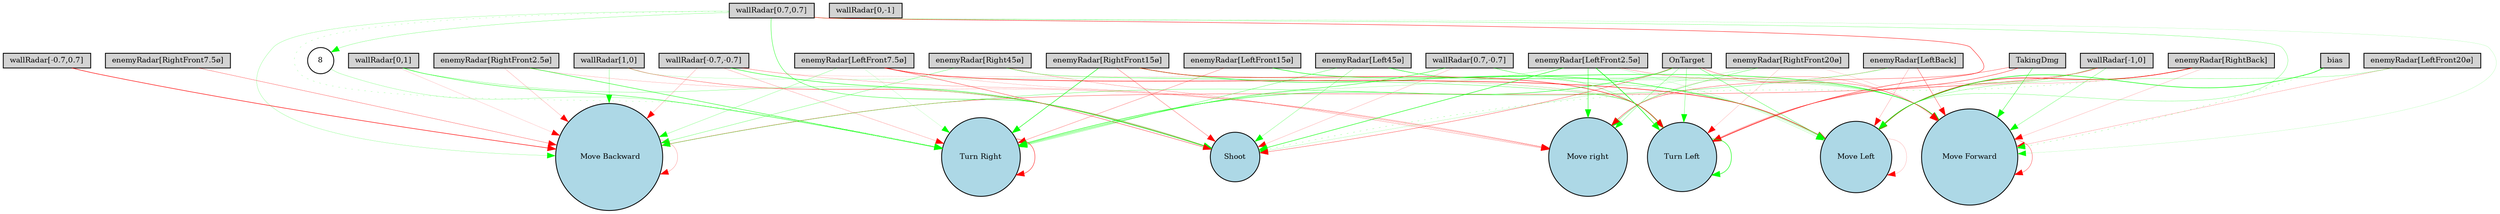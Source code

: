 digraph {
	node [fontsize=9 height=0.2 shape=circle width=0.2]
	"wallRadar[1,0]" [fillcolor=lightgray shape=box style=filled]
	"wallRadar[0,1]" [fillcolor=lightgray shape=box style=filled]
	"wallRadar[-1,0]" [fillcolor=lightgray shape=box style=filled]
	"wallRadar[0,-1]" [fillcolor=lightgray shape=box style=filled]
	"wallRadar[0.7,0.7]" [fillcolor=lightgray shape=box style=filled]
	"wallRadar[-0.7,0.7]" [fillcolor=lightgray shape=box style=filled]
	"wallRadar[-0.7,-0.7]" [fillcolor=lightgray shape=box style=filled]
	"wallRadar[0.7,-0.7]" [fillcolor=lightgray shape=box style=filled]
	"enemyRadar[RightBack]" [fillcolor=lightgray shape=box style=filled]
	"enemyRadar[LeftBack]" [fillcolor=lightgray shape=box style=filled]
	"enemyRadar[Right45ø]" [fillcolor=lightgray shape=box style=filled]
	"enemyRadar[Left45ø]" [fillcolor=lightgray shape=box style=filled]
	"enemyRadar[RightFront20ø]" [fillcolor=lightgray shape=box style=filled]
	"enemyRadar[LeftFront20ø]" [fillcolor=lightgray shape=box style=filled]
	"enemyRadar[RightFront15ø]" [fillcolor=lightgray shape=box style=filled]
	"enemyRadar[LeftFront15ø]" [fillcolor=lightgray shape=box style=filled]
	"enemyRadar[RightFront7.5ø]" [fillcolor=lightgray shape=box style=filled]
	"enemyRadar[LeftFront7.5ø]" [fillcolor=lightgray shape=box style=filled]
	"enemyRadar[RightFront2.5ø]" [fillcolor=lightgray shape=box style=filled]
	"enemyRadar[LeftFront2.5ø]" [fillcolor=lightgray shape=box style=filled]
	OnTarget [fillcolor=lightgray shape=box style=filled]
	TakingDmg [fillcolor=lightgray shape=box style=filled]
	bias [fillcolor=lightgray shape=box style=filled]
	Shoot [fillcolor=lightblue style=filled]
	"Move Forward" [fillcolor=lightblue style=filled]
	" Move Backward" [fillcolor=lightblue style=filled]
	"Move Left" [fillcolor=lightblue style=filled]
	"Move right" [fillcolor=lightblue style=filled]
	"Turn Left" [fillcolor=lightblue style=filled]
	"Turn Right" [fillcolor=lightblue style=filled]
	8 [fillcolor=white style=filled]
	"wallRadar[-0.7,-0.7]" -> "Turn Right" [color=red penwidth=0.1755327842694475 style=solid]
	"wallRadar[0.7,-0.7]" -> "Move Left" [color=green penwidth=0.22968669930582403 style=solid]
	"wallRadar[-1,0]" -> "Move Left" [color=green penwidth=0.2987763350535343 style=solid]
	"wallRadar[0,1]" -> "Turn Right" [color=green penwidth=0.43750009998066464 style=solid]
	"enemyRadar[LeftFront2.5ø]" -> "Turn Left" [color=green penwidth=0.6851702016962863 style=solid]
	"wallRadar[0,1]" -> Shoot [color=green penwidth=0.2343462259511355 style=solid]
	"enemyRadar[LeftFront7.5ø]" -> "Move Left" [color=red penwidth=0.5841942803377688 style=solid]
	"wallRadar[0.7,0.7]" -> " Move Backward" [color=green penwidth=0.17979493812303918 style=solid]
	"enemyRadar[RightFront2.5ø]" -> "Move right" [color=red penwidth=0.14661661436989454 style=solid]
	"enemyRadar[LeftFront7.5ø]" -> "Move right" [color=red penwidth=0.13956682572202256 style=solid]
	"wallRadar[0.7,0.7]" -> Shoot [color=green penwidth=0.4115142994713954 style=solid]
	"enemyRadar[LeftFront7.5ø]" -> Shoot [color=red penwidth=0.36423213001211596 style=solid]
	"enemyRadar[Left45ø]" -> "Move Forward" [color=green penwidth=0.3378026021934817 style=solid]
	"enemyRadar[LeftFront2.5ø]" -> "Turn Right" [color=green penwidth=0.1697934625027076 style=solid]
	OnTarget -> Shoot [color=red penwidth=0.3230479752140484 style=solid]
	"enemyRadar[RightFront20ø]" -> "Move right" [color=green penwidth=0.3169151849851515 style=solid]
	"wallRadar[0.7,0.7]" -> "Turn Right" [color=green penwidth=0.16531646030021496 style=dotted]
	"enemyRadar[Right45ø]" -> " Move Backward" [color=green penwidth=0.26293396094022803 style=solid]
	"wallRadar[-0.7,-0.7]" -> "Turn Left" [color=red penwidth=0.10206691940344392 style=solid]
	"wallRadar[0.7,0.7]" -> "Move Left" [color=green penwidth=0.2348139782102474 style=solid]
	OnTarget -> "Move right" [color=green penwidth=0.2417515928930893 style=solid]
	"enemyRadar[Left45ø]" -> Shoot [color=green penwidth=0.2306527157299248 style=solid]
	"enemyRadar[RightBack]" -> "Move Forward" [color=red penwidth=0.14128789495138422 style=solid]
	"wallRadar[-1,0]" -> "Turn Left" [color=red penwidth=0.16218905247666549 style=solid]
	"enemyRadar[RightBack]" -> "Turn Left" [color=red penwidth=0.17756245683355765 style=solid]
	"enemyRadar[LeftFront7.5ø]" -> " Move Backward" [color=green penwidth=0.20387489546806048 style=solid]
	"wallRadar[-1,0]" -> " Move Backward" [color=red penwidth=0.3348583954628753 style=solid]
	"enemyRadar[LeftFront15ø]" -> "Move Forward" [color=green penwidth=0.5827590508833568 style=solid]
	"enemyRadar[RightFront2.5ø]" -> "Turn Right" [color=green penwidth=0.48729578302374776 style=solid]
	"wallRadar[1,0]" -> Shoot [color=red penwidth=0.31856016604550563 style=solid]
	"wallRadar[0,1]" -> " Move Backward" [color=red penwidth=0.11165222641525595 style=solid]
	"enemyRadar[LeftFront15ø]" -> "Turn Right" [color=red penwidth=0.24121863587942527 style=solid]
	"enemyRadar[Right45ø]" -> "Move right" [color=red penwidth=0.20409048737863167 style=solid]
	"enemyRadar[LeftBack]" -> "Move Left" [color=red penwidth=0.16578605753736655 style=solid]
	bias -> "Move Forward" [color=green penwidth=0.21639633014323262 style=dotted]
	"enemyRadar[Left45ø]" -> "Turn Left" [color=green penwidth=0.2613373429157454 style=solid]
	"Turn Left" -> "Turn Left" [color=green penwidth=0.5815125821652427 style=solid]
	"wallRadar[0.7,-0.7]" -> "Move Forward" [color=green penwidth=0.21144509723577512 style=solid]
	OnTarget -> "Move Forward" [color=red penwidth=0.29965395505865056 style=solid]
	"wallRadar[0.7,0.7]" -> "Move Forward" [color=green penwidth=0.10389061554308107 style=solid]
	"enemyRadar[LeftBack]" -> "Move Forward" [color=red penwidth=0.33471728939576884 style=solid]
	"wallRadar[1,0]" -> " Move Backward" [color=green penwidth=0.24459156747505925 style=solid]
	"enemyRadar[RightFront20ø]" -> "Move Forward" [color=red penwidth=0.11443033430259375 style=solid]
	"enemyRadar[LeftFront2.5ø]" -> "Move right" [color=green penwidth=0.4782964585031544 style=solid]
	OnTarget -> "Move Left" [color=green penwidth=0.3407470606479113 style=solid]
	"enemyRadar[RightFront20ø]" -> "Turn Left" [color=red penwidth=0.12773035985998912 style=solid]
	"enemyRadar[LeftFront2.5ø]" -> "Move Forward" [color=red penwidth=0.229939298257946 style=solid]
	bias -> "Move Left" [color=green penwidth=0.6503595256450971 style=solid]
	"enemyRadar[RightFront2.5ø]" -> " Move Backward" [color=red penwidth=0.15249092570767814 style=solid]
	"Move Left" -> "Move Left" [color=red penwidth=0.13314612573465343 style=solid]
	"enemyRadar[LeftFront20ø]" -> "Move Left" [color=green penwidth=0.23068232282989234 style=solid]
	"wallRadar[-0.7,-0.7]" -> "Move right" [color=red penwidth=0.18954299290099397 style=solid]
	"enemyRadar[RightFront15ø]" -> "Move Left" [color=green penwidth=0.5224363963485692 style=solid]
	"enemyRadar[LeftFront2.5ø]" -> Shoot [color=green penwidth=0.5604361613909874 style=solid]
	"wallRadar[0.7,-0.7]" -> Shoot [color=red penwidth=0.15034505545680277 style=solid]
	"enemyRadar[Left45ø]" -> "Turn Right" [color=green penwidth=0.29995291203983787 style=solid]
	OnTarget -> "Turn Left" [color=green penwidth=0.2730781689045082 style=solid]
	" Move Backward" -> " Move Backward" [color=red penwidth=0.18663259615359515 style=solid]
	TakingDmg -> "Turn Left" [color=red penwidth=0.4135379085050459 style=solid]
	"wallRadar[1,0]" -> "Turn Left" [color=green penwidth=0.1371485257510042 style=solid]
	"enemyRadar[LeftFront2.5ø]" -> "Move Left" [color=green penwidth=0.13348063784878433 style=solid]
	"wallRadar[0.7,-0.7]" -> "Turn Right" [color=green penwidth=0.463389198637967 style=solid]
	"enemyRadar[LeftFront20ø]" -> "Move Forward" [color=red penwidth=0.17555956369830938 style=solid]
	"Move Forward" -> "Move Forward" [color=red penwidth=0.3286261813460093 style=solid]
	"enemyRadar[RightFront15ø]" -> Shoot [color=red penwidth=0.27116878719216153 style=solid]
	"wallRadar[-0.7,-0.7]" -> Shoot [color=green penwidth=0.5150613485980353 style=solid]
	"wallRadar[-0.7,-0.7]" -> " Move Backward" [color=red penwidth=0.16821094054168217 style=solid]
	"wallRadar[-0.7,0.7]" -> " Move Backward" [color=red penwidth=0.6122408853854222 style=solid]
	"wallRadar[0.7,0.7]" -> "Turn Left" [color=red penwidth=0.46835030852084425 style=solid]
	"Turn Right" -> "Turn Right" [color=red penwidth=0.4692432165072009 style=solid]
	"enemyRadar[RightBack]" -> Shoot [color=green penwidth=0.20792979975966575 style=dotted]
	"enemyRadar[Right45ø]" -> "Turn Left" [color=green penwidth=0.31210061389647903 style=solid]
	"enemyRadar[RightFront15ø]" -> "Turn Right" [color=green penwidth=0.5604943584592916 style=solid]
	TakingDmg -> "Move right" [color=red penwidth=0.3262935443431103 style=solid]
	"enemyRadar[LeftBack]" -> " Move Backward" [color=green penwidth=0.28887476363196757 style=solid]
	"enemyRadar[RightFront7.5ø]" -> " Move Backward" [color=red penwidth=0.2795329054817257 style=solid]
	"enemyRadar[LeftFront7.5ø]" -> "Turn Right" [color=green penwidth=0.10528248698746247 style=solid]
	"enemyRadar[RightFront15ø]" -> "Turn Left" [color=red penwidth=0.5370556573847065 style=solid]
	"wallRadar[-1,0]" -> "Move Forward" [color=green penwidth=0.2578951276372058 style=solid]
	"enemyRadar[LeftBack]" -> "Move right" [color=red penwidth=0.11311310975785159 style=solid]
	OnTarget -> "Turn Right" [color=green penwidth=0.4880663115257431 style=solid]
	"enemyRadar[RightBack]" -> "Move Left" [color=red penwidth=0.697194942540558 style=solid]
	"enemyRadar[RightFront20ø]" -> Shoot [color=green penwidth=0.1423840547180974 style=solid]
	TakingDmg -> "Move Forward" [color=green penwidth=0.39888645237861486 style=solid]
	"wallRadar[0.7,0.7]" -> 8 [color=green penwidth=0.21754443093587605 style=solid]
	8 -> "Turn Right" [color=green penwidth=0.18965891423972536 style=solid]
}
